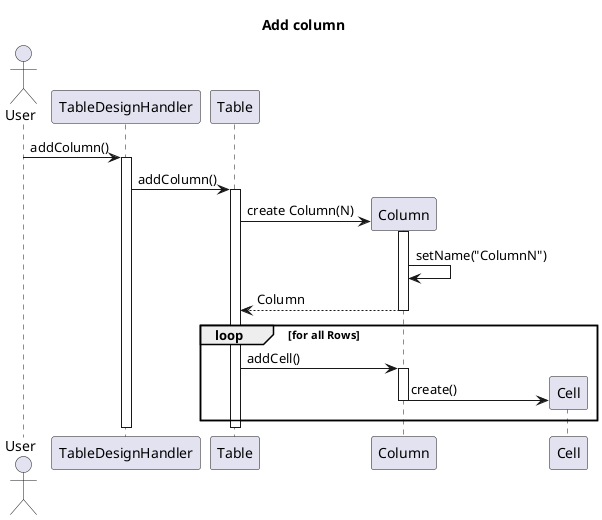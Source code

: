 @startuml
title Add column
Actor User

User -> TableDesignHandler: addColumn()
activate TableDesignHandler
TableDesignHandler -> Table: addColumn()
activate Table
create Column
Table -> Column: create Column(N)
activate Column
Column -> Column: setName("ColumnN")
return Column
loop for all Rows
    Table -> Column: addCell()
    activate Column
    create Cell
    Column -> Cell: create()
    deactivate Column
end
deactivate Table
deactivate TableDesignHandler

@enduml